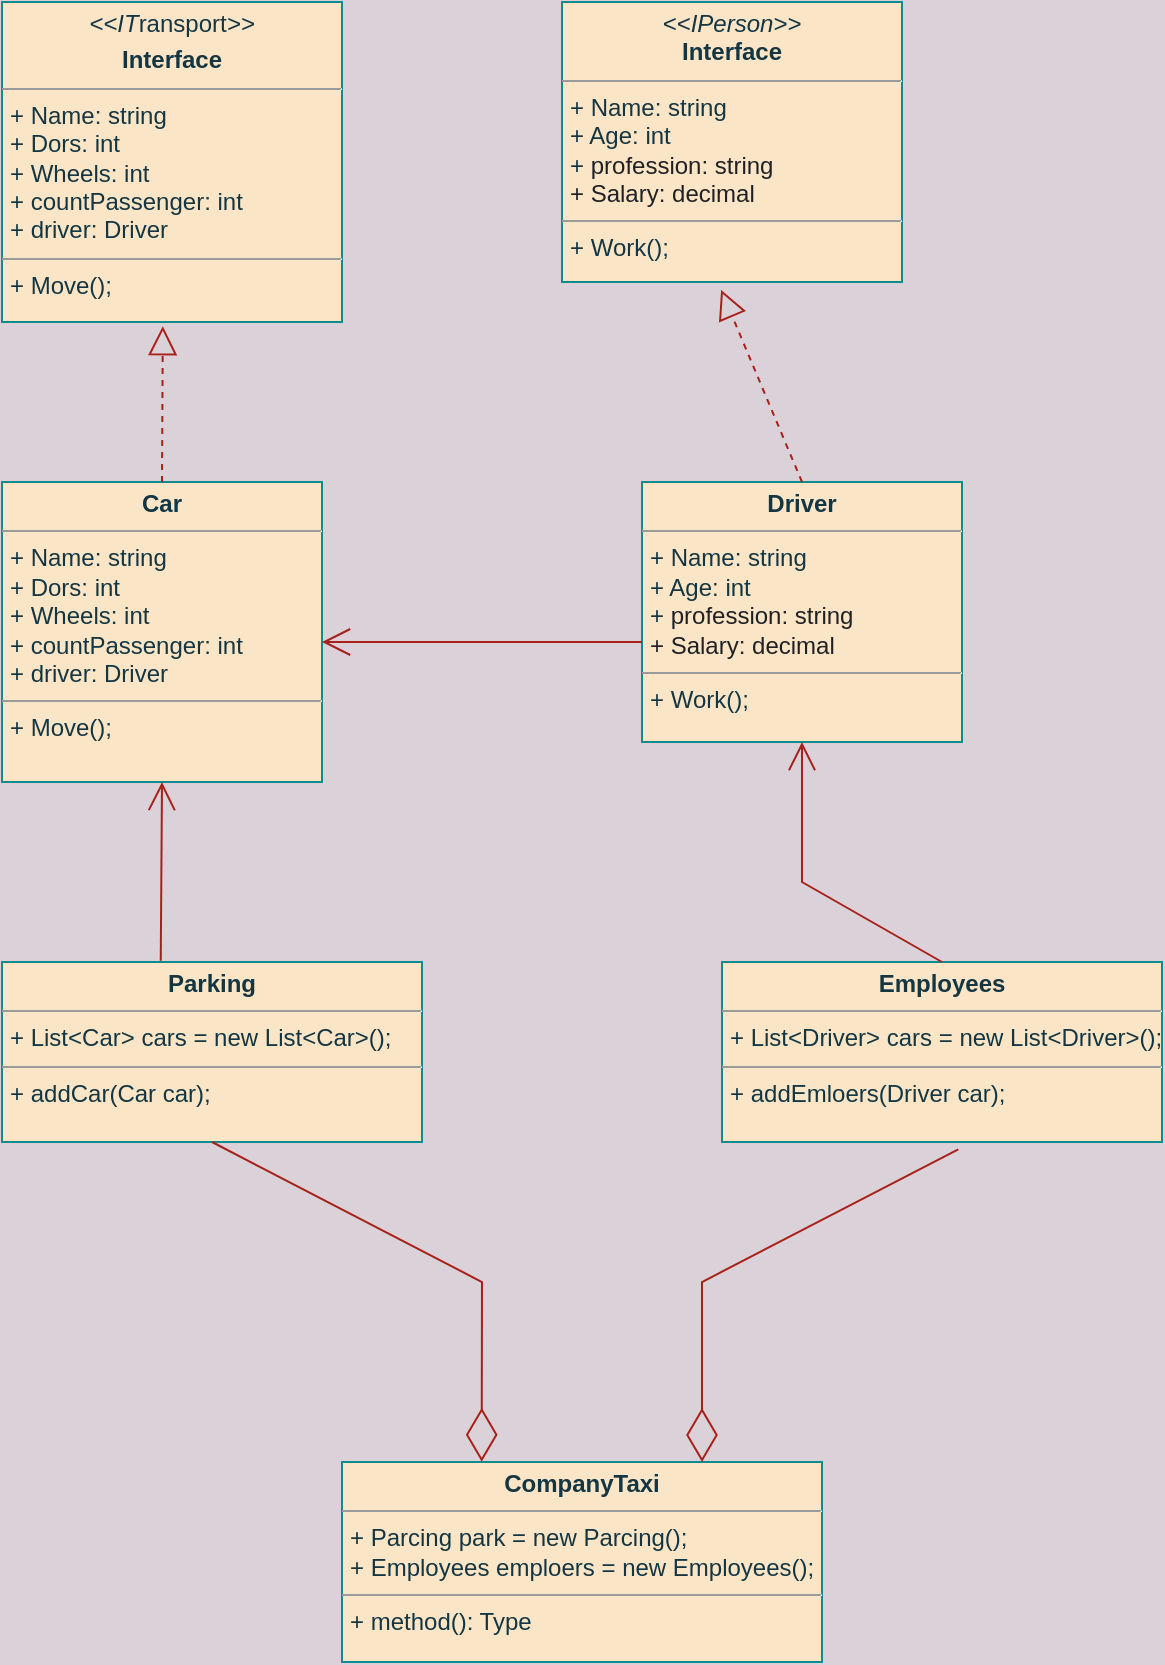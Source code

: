 <mxfile version="20.0.3" type="device"><diagram id="j0irBJf4AJFHOOmggcOj" name="Page-1"><mxGraphModel dx="865" dy="476" grid="1" gridSize="10" guides="1" tooltips="1" connect="1" arrows="1" fold="1" page="1" pageScale="1" pageWidth="827" pageHeight="1169" background="#DAD2D8" math="0" shadow="0"><root><mxCell id="0"/><mxCell id="1" parent="0"/><mxCell id="fYfGlJEaxyGU3pV0KyY0-1" value="&lt;p style=&quot;margin: 4px 0px 0px; text-align: center;&quot;&gt;&lt;i&gt;&amp;lt;&amp;lt;IT&lt;/i&gt;&lt;span style=&quot;background-color: transparent; font-family: inherit; text-align: left;&quot;&gt;ransport&lt;/span&gt;&lt;i style=&quot;background-color: initial;&quot;&gt;&amp;gt;&amp;gt;&lt;/i&gt;&lt;/p&gt;&lt;p style=&quot;margin:0px;margin-top:4px;text-align:center;&quot;&gt;&lt;b&gt;Interface&lt;/b&gt;&lt;/p&gt;&lt;hr size=&quot;1&quot;&gt;&lt;p style=&quot;margin:0px;margin-left:4px;&quot;&gt;+ Name: string&lt;br&gt;+ Dors: int&lt;/p&gt;&lt;p style=&quot;margin:0px;margin-left:4px;&quot;&gt;+&amp;nbsp;Wheels: int&lt;/p&gt;&lt;p style=&quot;margin:0px;margin-left:4px;&quot;&gt;+&amp;nbsp;countPassenger: int&lt;/p&gt;&lt;p style=&quot;margin:0px;margin-left:4px;&quot;&gt;+&amp;nbsp;driver:&amp;nbsp;Driver&lt;/p&gt;&lt;hr size=&quot;1&quot;&gt;&lt;p style=&quot;margin:0px;margin-left:4px;&quot;&gt;+ Move();&lt;/p&gt;" style="verticalAlign=top;align=left;overflow=fill;fontSize=12;fontFamily=Helvetica;html=1;fillColor=#FAE5C7;strokeColor=#0F8B8D;fontColor=#143642;" vertex="1" parent="1"><mxGeometry x="40" y="40" width="170" height="160" as="geometry"/></mxCell><mxCell id="fYfGlJEaxyGU3pV0KyY0-2" value="&lt;p style=&quot;margin:0px;margin-top:4px;text-align:center;&quot;&gt;&lt;i&gt;&amp;lt;&amp;lt;IPerson&amp;gt;&amp;gt;&lt;/i&gt;&lt;br&gt;&lt;b&gt;Interface&lt;/b&gt;&lt;/p&gt;&lt;hr size=&quot;1&quot;&gt;&lt;p style=&quot;margin:0px;margin-left:4px;&quot;&gt;+ Name: string&lt;br&gt;+ Age: int&lt;/p&gt;&lt;p style=&quot;margin:0px;margin-left:4px;&quot;&gt;+&amp;nbsp;&lt;span style=&quot;color: rgb(32, 33, 36); font-family: inherit; background-color: initial;&quot;&gt;&lt;font style=&quot;font-size: 12px;&quot;&gt;profession: string&lt;/font&gt;&lt;/span&gt;&lt;/p&gt;&lt;p style=&quot;margin:0px;margin-left:4px;&quot;&gt;&lt;span style=&quot;color: rgb(32, 33, 36); font-family: inherit; background-color: initial;&quot;&gt;&lt;font style=&quot;font-size: 12px;&quot;&gt;+ Salary: decimal&lt;/font&gt;&lt;/span&gt;&lt;/p&gt;&lt;hr size=&quot;1&quot;&gt;&lt;p style=&quot;margin:0px;margin-left:4px;&quot;&gt;+ Work();&lt;/p&gt;" style="verticalAlign=top;align=left;overflow=fill;fontSize=12;fontFamily=Helvetica;html=1;fillColor=#FAE5C7;strokeColor=#0F8B8D;fontColor=#143642;" vertex="1" parent="1"><mxGeometry x="320" y="40" width="170" height="140" as="geometry"/></mxCell><mxCell id="fYfGlJEaxyGU3pV0KyY0-3" value="&lt;p style=&quot;margin:0px;margin-top:4px;text-align:center;&quot;&gt;&lt;b&gt;Car&lt;/b&gt;&lt;/p&gt;&lt;hr size=&quot;1&quot;&gt;&lt;p style=&quot;margin: 0px 0px 0px 4px;&quot;&gt;+ Name: string&lt;br&gt;+ Dors: int&lt;/p&gt;&lt;p style=&quot;margin: 0px 0px 0px 4px;&quot;&gt;+&amp;nbsp;Wheels: int&lt;/p&gt;&lt;p style=&quot;margin: 0px 0px 0px 4px;&quot;&gt;+&amp;nbsp;countPassenger: int&lt;/p&gt;&lt;p style=&quot;margin: 0px 0px 0px 4px;&quot;&gt;+&amp;nbsp;driver:&amp;nbsp;Driver&lt;/p&gt;&lt;hr size=&quot;1&quot;&gt;&lt;p style=&quot;margin:0px;margin-left:4px;&quot;&gt;+ Move();&lt;br&gt;&lt;/p&gt;" style="verticalAlign=top;align=left;overflow=fill;fontSize=12;fontFamily=Helvetica;html=1;fillColor=#FAE5C7;strokeColor=#0F8B8D;fontColor=#143642;" vertex="1" parent="1"><mxGeometry x="40" y="280" width="160" height="150" as="geometry"/></mxCell><mxCell id="fYfGlJEaxyGU3pV0KyY0-4" value="&lt;p style=&quot;margin:0px;margin-top:4px;text-align:center;&quot;&gt;&lt;b&gt;Driver&lt;/b&gt;&lt;/p&gt;&lt;hr size=&quot;1&quot;&gt;&lt;p style=&quot;margin: 0px 0px 0px 4px;&quot;&gt;+ Name: string&lt;br&gt;+ Age: int&lt;/p&gt;&lt;p style=&quot;margin: 0px 0px 0px 4px;&quot;&gt;+&amp;nbsp;&lt;span style=&quot;color: rgb(32, 33, 36); font-family: inherit; background-color: initial;&quot;&gt;profession: string&lt;/span&gt;&lt;/p&gt;&lt;p style=&quot;margin: 0px 0px 0px 4px;&quot;&gt;&lt;span style=&quot;color: rgb(32, 33, 36); font-family: inherit; background-color: initial;&quot;&gt;+ Salary: decimal&lt;/span&gt;&lt;/p&gt;&lt;hr size=&quot;1&quot;&gt;&lt;p style=&quot;margin:0px;margin-left:4px;&quot;&gt;+ Work();&lt;br&gt;&lt;/p&gt;" style="verticalAlign=top;align=left;overflow=fill;fontSize=12;fontFamily=Helvetica;html=1;fillColor=#FAE5C7;strokeColor=#0F8B8D;fontColor=#143642;" vertex="1" parent="1"><mxGeometry x="360" y="280" width="160" height="130" as="geometry"/></mxCell><mxCell id="fYfGlJEaxyGU3pV0KyY0-5" value="" style="endArrow=block;dashed=1;endFill=0;endSize=12;html=1;rounded=0;fontSize=12;exitX=0.5;exitY=0;exitDx=0;exitDy=0;entryX=0.473;entryY=1.013;entryDx=0;entryDy=0;entryPerimeter=0;labelBackgroundColor=#DAD2D8;strokeColor=#A8201A;fontColor=#143642;" edge="1" parent="1" source="fYfGlJEaxyGU3pV0KyY0-3" target="fYfGlJEaxyGU3pV0KyY0-1"><mxGeometry width="160" relative="1" as="geometry"><mxPoint x="250" y="320" as="sourcePoint"/><mxPoint x="410" y="320" as="targetPoint"/></mxGeometry></mxCell><mxCell id="fYfGlJEaxyGU3pV0KyY0-6" value="" style="endArrow=block;dashed=1;endFill=0;endSize=12;html=1;rounded=0;fontSize=12;exitX=0.5;exitY=0;exitDx=0;exitDy=0;entryX=0.468;entryY=1.028;entryDx=0;entryDy=0;entryPerimeter=0;labelBackgroundColor=#DAD2D8;strokeColor=#A8201A;fontColor=#143642;" edge="1" parent="1" source="fYfGlJEaxyGU3pV0KyY0-4" target="fYfGlJEaxyGU3pV0KyY0-2"><mxGeometry width="160" relative="1" as="geometry"><mxPoint x="250" y="320" as="sourcePoint"/><mxPoint x="410" y="320" as="targetPoint"/></mxGeometry></mxCell><mxCell id="fYfGlJEaxyGU3pV0KyY0-7" value="&lt;p style=&quot;margin:0px;margin-top:4px;text-align:center;&quot;&gt;&lt;b&gt;Parking&lt;/b&gt;&lt;/p&gt;&lt;hr size=&quot;1&quot;&gt;&lt;p style=&quot;margin:0px;margin-left:4px;&quot;&gt;+ List&amp;lt;Car&amp;gt; cars = new List&amp;lt;Car&amp;gt;();&lt;/p&gt;&lt;hr size=&quot;1&quot;&gt;&lt;p style=&quot;margin:0px;margin-left:4px;&quot;&gt;+ addCar(Car car);&lt;/p&gt;" style="verticalAlign=top;align=left;overflow=fill;fontSize=12;fontFamily=Helvetica;html=1;fillColor=#FAE5C7;strokeColor=#0F8B8D;fontColor=#143642;" vertex="1" parent="1"><mxGeometry x="40" y="520" width="210" height="90" as="geometry"/></mxCell><mxCell id="fYfGlJEaxyGU3pV0KyY0-8" value="&lt;p style=&quot;margin:0px;margin-top:4px;text-align:center;&quot;&gt;&lt;b&gt;Employees&lt;/b&gt;&lt;br&gt;&lt;/p&gt;&lt;hr size=&quot;1&quot;&gt;&lt;p style=&quot;margin:0px;margin-left:4px;&quot;&gt;+ List&amp;lt;Driver&amp;gt; cars = new List&amp;lt;Driver&amp;gt;();&lt;/p&gt;&lt;hr size=&quot;1&quot;&gt;&lt;p style=&quot;margin:0px;margin-left:4px;&quot;&gt;+ addEmloers(Driver car);&lt;/p&gt;" style="verticalAlign=top;align=left;overflow=fill;fontSize=12;fontFamily=Helvetica;html=1;fillColor=#FAE5C7;strokeColor=#0F8B8D;fontColor=#143642;" vertex="1" parent="1"><mxGeometry x="400" y="520" width="220" height="90" as="geometry"/></mxCell><mxCell id="fYfGlJEaxyGU3pV0KyY0-9" value="" style="endArrow=open;endFill=1;endSize=12;html=1;rounded=0;fontSize=12;exitX=0.378;exitY=-0.007;exitDx=0;exitDy=0;exitPerimeter=0;entryX=0.5;entryY=1;entryDx=0;entryDy=0;labelBackgroundColor=#DAD2D8;strokeColor=#A8201A;fontColor=#143642;" edge="1" parent="1" source="fYfGlJEaxyGU3pV0KyY0-7" target="fYfGlJEaxyGU3pV0KyY0-3"><mxGeometry width="160" relative="1" as="geometry"><mxPoint x="250" y="460" as="sourcePoint"/><mxPoint x="410" y="460" as="targetPoint"/></mxGeometry></mxCell><mxCell id="fYfGlJEaxyGU3pV0KyY0-10" value="" style="endArrow=open;endFill=1;endSize=12;html=1;rounded=0;fontSize=12;exitX=0.5;exitY=0;exitDx=0;exitDy=0;entryX=0.5;entryY=1;entryDx=0;entryDy=0;labelBackgroundColor=#DAD2D8;strokeColor=#A8201A;fontColor=#143642;" edge="1" parent="1" source="fYfGlJEaxyGU3pV0KyY0-8" target="fYfGlJEaxyGU3pV0KyY0-4"><mxGeometry width="160" relative="1" as="geometry"><mxPoint x="520" y="500" as="sourcePoint"/><mxPoint x="521" y="420" as="targetPoint"/><Array as="points"><mxPoint x="440" y="480"/></Array></mxGeometry></mxCell><mxCell id="fYfGlJEaxyGU3pV0KyY0-11" value="&lt;p style=&quot;margin:0px;margin-top:4px;text-align:center;&quot;&gt;&lt;b&gt;CompanyTaxi&lt;/b&gt;&lt;br&gt;&lt;/p&gt;&lt;hr size=&quot;1&quot;&gt;&lt;p style=&quot;margin:0px;margin-left:4px;&quot;&gt;+ Parcing park = new Parcing();&lt;/p&gt;&lt;p style=&quot;margin:0px;margin-left:4px;&quot;&gt;+&amp;nbsp;Employees emploers = new Employees();&lt;/p&gt;&lt;hr size=&quot;1&quot;&gt;&lt;p style=&quot;margin:0px;margin-left:4px;&quot;&gt;+ method(): Type&lt;/p&gt;" style="verticalAlign=top;align=left;overflow=fill;fontSize=12;fontFamily=Helvetica;html=1;fillColor=#FAE5C7;strokeColor=#0F8B8D;fontColor=#143642;" vertex="1" parent="1"><mxGeometry x="210" y="770" width="240" height="100" as="geometry"/></mxCell><mxCell id="fYfGlJEaxyGU3pV0KyY0-12" value="" style="endArrow=diamondThin;endFill=0;endSize=24;html=1;rounded=0;fontSize=12;exitX=0.5;exitY=1;exitDx=0;exitDy=0;entryX=0.291;entryY=-0.001;entryDx=0;entryDy=0;entryPerimeter=0;labelBackgroundColor=#DAD2D8;strokeColor=#A8201A;fontColor=#143642;" edge="1" parent="1" source="fYfGlJEaxyGU3pV0KyY0-7" target="fYfGlJEaxyGU3pV0KyY0-11"><mxGeometry width="160" relative="1" as="geometry"><mxPoint x="250" y="730" as="sourcePoint"/><mxPoint x="410" y="730" as="targetPoint"/><Array as="points"><mxPoint x="280" y="680"/></Array></mxGeometry></mxCell><mxCell id="fYfGlJEaxyGU3pV0KyY0-13" value="" style="endArrow=diamondThin;endFill=0;endSize=24;html=1;rounded=0;fontSize=12;exitX=0.537;exitY=1.041;exitDx=0;exitDy=0;exitPerimeter=0;entryX=0.75;entryY=0;entryDx=0;entryDy=0;labelBackgroundColor=#DAD2D8;strokeColor=#A8201A;fontColor=#143642;" edge="1" parent="1" source="fYfGlJEaxyGU3pV0KyY0-8" target="fYfGlJEaxyGU3pV0KyY0-11"><mxGeometry width="160" relative="1" as="geometry"><mxPoint x="240" y="730" as="sourcePoint"/><mxPoint x="400" y="730" as="targetPoint"/><Array as="points"><mxPoint x="390" y="680"/></Array></mxGeometry></mxCell><mxCell id="fYfGlJEaxyGU3pV0KyY0-15" value="" style="endArrow=open;endFill=1;endSize=12;html=1;rounded=0;fontSize=12;labelBackgroundColor=#DAD2D8;strokeColor=#A8201A;fontColor=#143642;" edge="1" parent="1"><mxGeometry width="160" relative="1" as="geometry"><mxPoint x="360" y="360" as="sourcePoint"/><mxPoint x="200" y="360" as="targetPoint"/></mxGeometry></mxCell></root></mxGraphModel></diagram></mxfile>